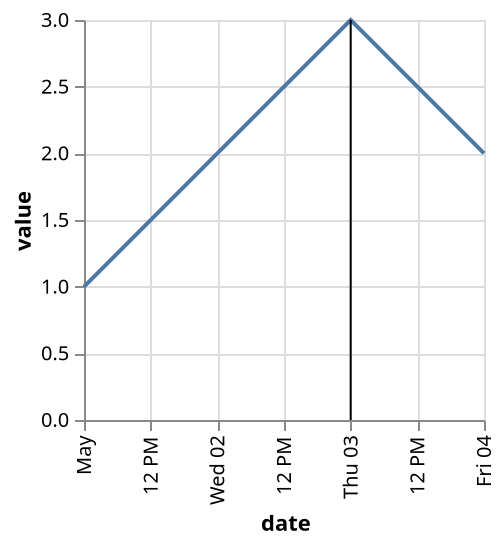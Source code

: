 {"$schema":"https://vega.github.io/schema/vega-lite/v2.json","data":{"values":[{"date":"2018-05-01","value":1},{"date":"2018-05-02","value":2},{"date":"2018-05-03","value":3},{"date":"2018-05-04","value":2}]},"layer":[{"mark":"line","encoding":{"x":{"field":"date","type":"temporal"},"y":{"field":"value","type":"quantitative"}}},{"data":{"values":[{"date":"2018-05-03"}]},"mark":"rule","encoding":{"x":{"field":"date","type":"temporal","axis":{"labelAngle":-90}}}}]}